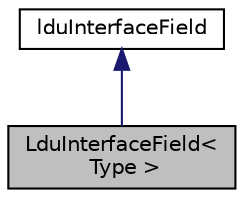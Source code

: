 digraph "LduInterfaceField&lt; Type &gt;"
{
  bgcolor="transparent";
  edge [fontname="Helvetica",fontsize="10",labelfontname="Helvetica",labelfontsize="10"];
  node [fontname="Helvetica",fontsize="10",shape=record];
  Node24 [label="LduInterfaceField\<\l Type \>",height=0.2,width=0.4,color="black", fillcolor="grey75", style="filled", fontcolor="black"];
  Node25 -> Node24 [dir="back",color="midnightblue",fontsize="10",style="solid",fontname="Helvetica"];
  Node25 [label="lduInterfaceField",height=0.2,width=0.4,color="black",URL="$a27917.html",tooltip="An abstract base class for implicitly-coupled interface fields e.g. processor and cyclic patch fields..."];
}
